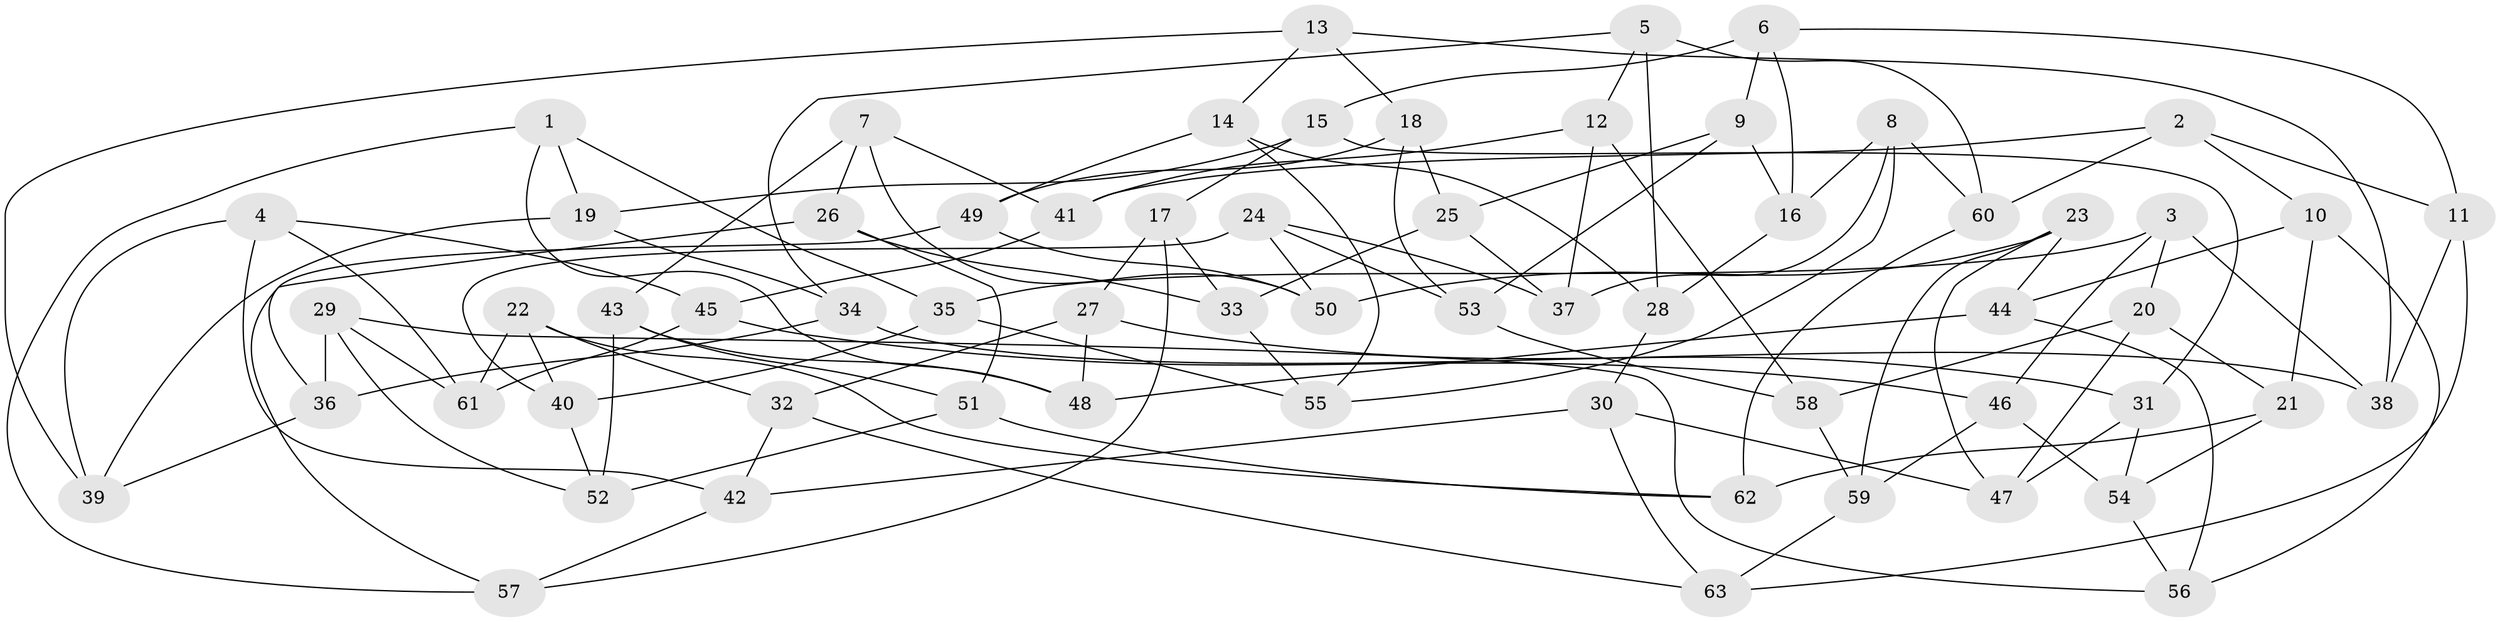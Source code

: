 // Generated by graph-tools (version 1.1) at 2025/26/03/09/25 03:26:54]
// undirected, 63 vertices, 126 edges
graph export_dot {
graph [start="1"]
  node [color=gray90,style=filled];
  1;
  2;
  3;
  4;
  5;
  6;
  7;
  8;
  9;
  10;
  11;
  12;
  13;
  14;
  15;
  16;
  17;
  18;
  19;
  20;
  21;
  22;
  23;
  24;
  25;
  26;
  27;
  28;
  29;
  30;
  31;
  32;
  33;
  34;
  35;
  36;
  37;
  38;
  39;
  40;
  41;
  42;
  43;
  44;
  45;
  46;
  47;
  48;
  49;
  50;
  51;
  52;
  53;
  54;
  55;
  56;
  57;
  58;
  59;
  60;
  61;
  62;
  63;
  1 -- 35;
  1 -- 19;
  1 -- 57;
  1 -- 48;
  2 -- 10;
  2 -- 60;
  2 -- 41;
  2 -- 11;
  3 -- 38;
  3 -- 20;
  3 -- 46;
  3 -- 35;
  4 -- 61;
  4 -- 45;
  4 -- 42;
  4 -- 39;
  5 -- 12;
  5 -- 60;
  5 -- 34;
  5 -- 28;
  6 -- 9;
  6 -- 16;
  6 -- 11;
  6 -- 15;
  7 -- 43;
  7 -- 41;
  7 -- 50;
  7 -- 26;
  8 -- 60;
  8 -- 16;
  8 -- 55;
  8 -- 37;
  9 -- 16;
  9 -- 25;
  9 -- 53;
  10 -- 21;
  10 -- 44;
  10 -- 56;
  11 -- 63;
  11 -- 38;
  12 -- 37;
  12 -- 41;
  12 -- 58;
  13 -- 39;
  13 -- 18;
  13 -- 38;
  13 -- 14;
  14 -- 49;
  14 -- 55;
  14 -- 28;
  15 -- 31;
  15 -- 19;
  15 -- 17;
  16 -- 28;
  17 -- 33;
  17 -- 57;
  17 -- 27;
  18 -- 49;
  18 -- 53;
  18 -- 25;
  19 -- 39;
  19 -- 34;
  20 -- 58;
  20 -- 21;
  20 -- 47;
  21 -- 62;
  21 -- 54;
  22 -- 40;
  22 -- 32;
  22 -- 61;
  22 -- 62;
  23 -- 44;
  23 -- 50;
  23 -- 59;
  23 -- 47;
  24 -- 53;
  24 -- 40;
  24 -- 37;
  24 -- 50;
  25 -- 37;
  25 -- 33;
  26 -- 36;
  26 -- 51;
  26 -- 33;
  27 -- 48;
  27 -- 32;
  27 -- 31;
  28 -- 30;
  29 -- 61;
  29 -- 36;
  29 -- 52;
  29 -- 56;
  30 -- 63;
  30 -- 47;
  30 -- 42;
  31 -- 54;
  31 -- 47;
  32 -- 42;
  32 -- 63;
  33 -- 55;
  34 -- 38;
  34 -- 36;
  35 -- 55;
  35 -- 40;
  36 -- 39;
  40 -- 52;
  41 -- 45;
  42 -- 57;
  43 -- 52;
  43 -- 48;
  43 -- 51;
  44 -- 56;
  44 -- 48;
  45 -- 61;
  45 -- 46;
  46 -- 54;
  46 -- 59;
  49 -- 50;
  49 -- 57;
  51 -- 52;
  51 -- 62;
  53 -- 58;
  54 -- 56;
  58 -- 59;
  59 -- 63;
  60 -- 62;
}
